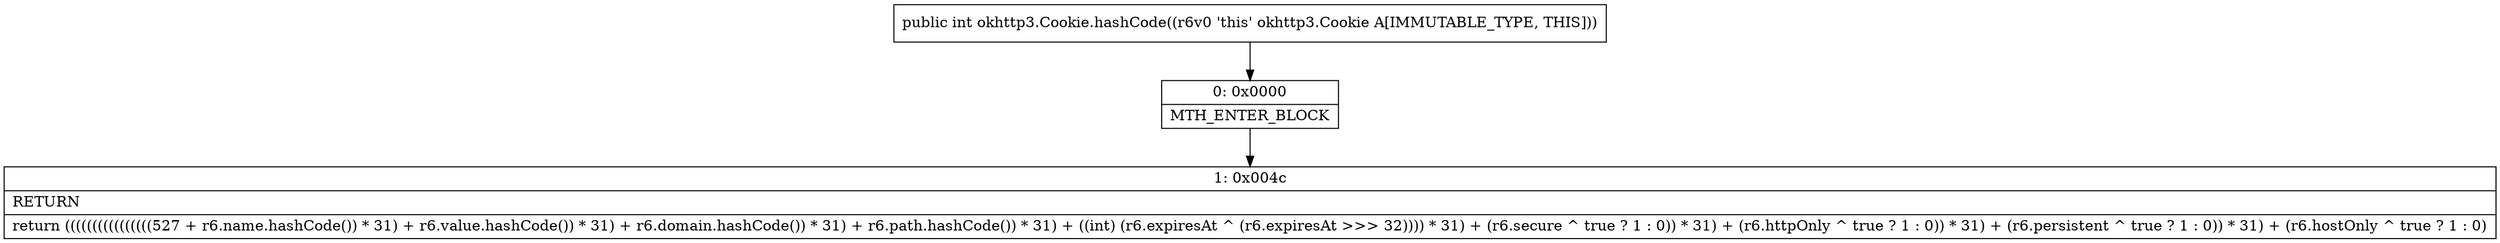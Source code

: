 digraph "CFG forokhttp3.Cookie.hashCode()I" {
Node_0 [shape=record,label="{0\:\ 0x0000|MTH_ENTER_BLOCK\l}"];
Node_1 [shape=record,label="{1\:\ 0x004c|RETURN\l|return ((((((((((((((((527 + r6.name.hashCode()) * 31) + r6.value.hashCode()) * 31) + r6.domain.hashCode()) * 31) + r6.path.hashCode()) * 31) + ((int) (r6.expiresAt ^ (r6.expiresAt \>\>\> 32)))) * 31) + (r6.secure ^ true ? 1 : 0)) * 31) + (r6.httpOnly ^ true ? 1 : 0)) * 31) + (r6.persistent ^ true ? 1 : 0)) * 31) + (r6.hostOnly ^ true ? 1 : 0)\l}"];
MethodNode[shape=record,label="{public int okhttp3.Cookie.hashCode((r6v0 'this' okhttp3.Cookie A[IMMUTABLE_TYPE, THIS])) }"];
MethodNode -> Node_0;
Node_0 -> Node_1;
}

